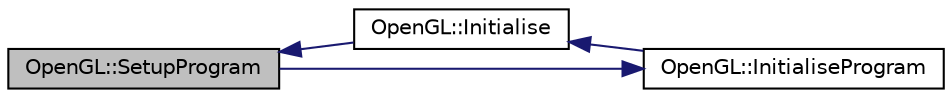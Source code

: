 digraph "OpenGL::SetupProgram"
{
  edge [fontname="Helvetica",fontsize="10",labelfontname="Helvetica",labelfontsize="10"];
  node [fontname="Helvetica",fontsize="10",shape=record];
  rankdir="LR";
  Node1 [label="OpenGL::SetupProgram",height=0.2,width=0.4,color="black", fillcolor="grey75", style="filled" fontcolor="black"];
  Node1 -> Node2 [dir="back",color="midnightblue",fontsize="10",style="solid",fontname="Helvetica"];
  Node2 [label="OpenGL::Initialise",height=0.2,width=0.4,color="black", fillcolor="white", style="filled",URL="$class_open_g_l.html#a1f01b0a2b22bfaae0648edabfdcf26ee",tooltip="Initialises this object. "];
  Node2 -> Node3 [dir="back",color="midnightblue",fontsize="10",style="solid",fontname="Helvetica"];
  Node3 [label="OpenGL::InitialiseProgram",height=0.2,width=0.4,color="black", fillcolor="white", style="filled",URL="$class_open_g_l.html#a78e3b0e9cd0334e40a333345f9df3e07",tooltip="Initialises the program. "];
  Node3 -> Node1 [dir="back",color="midnightblue",fontsize="10",style="solid",fontname="Helvetica"];
}
